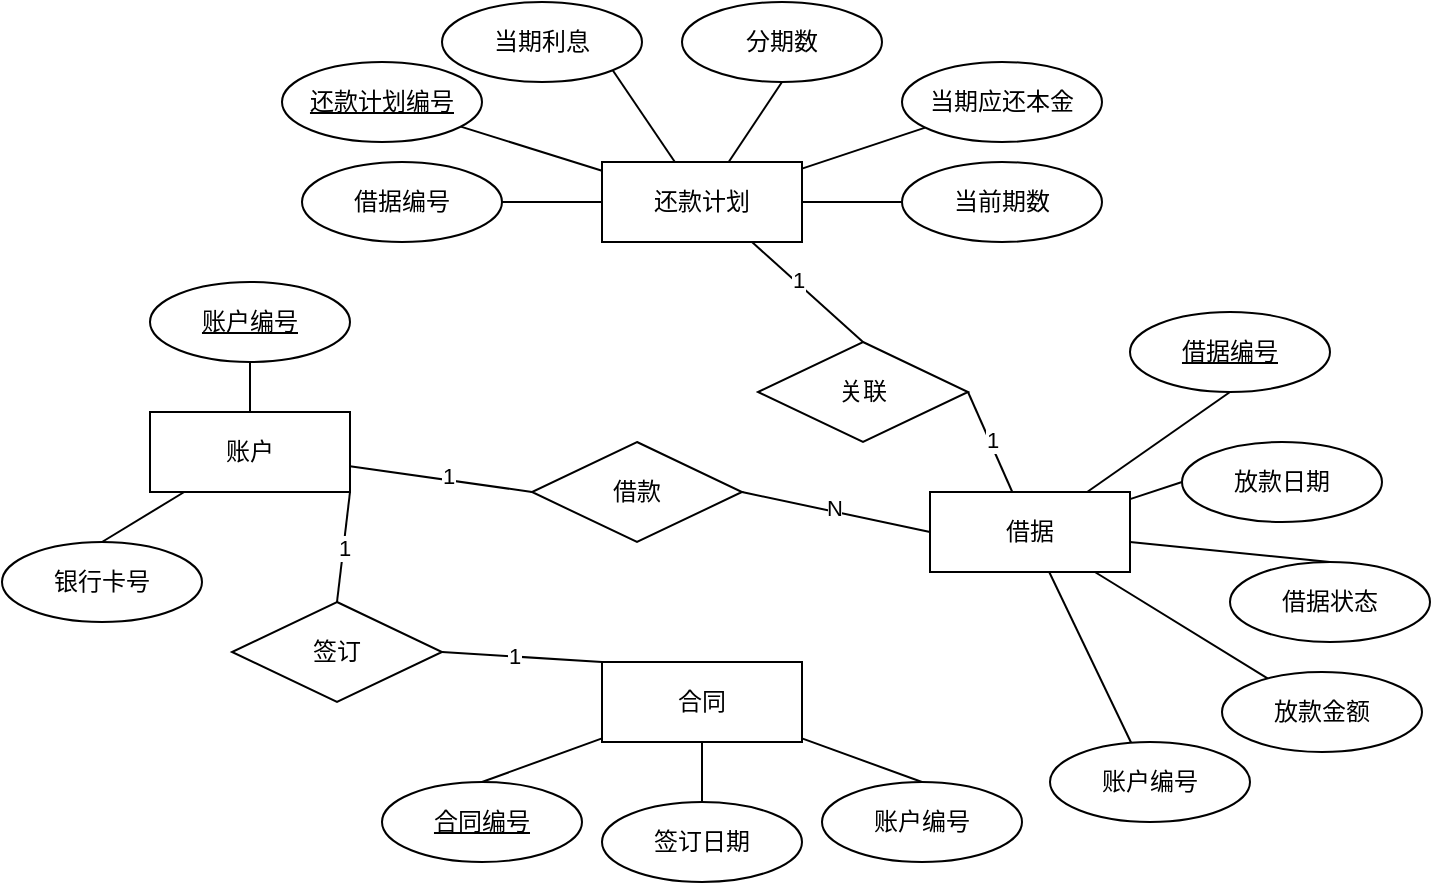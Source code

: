 <mxfile version="22.0.6" type="github">
  <diagram name="第 1 页" id="vjXB-SfW_l7SWCADPFd4">
    <mxGraphModel dx="1173" dy="772" grid="1" gridSize="10" guides="1" tooltips="1" connect="1" arrows="1" fold="1" page="1" pageScale="1" pageWidth="827" pageHeight="1169" math="0" shadow="0">
      <root>
        <mxCell id="0" />
        <mxCell id="1" parent="0" />
        <mxCell id="PWWYntIkdXANuu-mSkj--8" style="rounded=0;orthogonalLoop=1;jettySize=auto;html=1;entryX=0.5;entryY=1;entryDx=0;entryDy=0;endArrow=none;endFill=0;" parent="1" source="PWWYntIkdXANuu-mSkj--1" target="PWWYntIkdXANuu-mSkj--5" edge="1">
          <mxGeometry relative="1" as="geometry" />
        </mxCell>
        <mxCell id="PWWYntIkdXANuu-mSkj--9" style="rounded=0;orthogonalLoop=1;jettySize=auto;html=1;entryX=0.5;entryY=0;entryDx=0;entryDy=0;endArrow=none;endFill=0;" parent="1" source="PWWYntIkdXANuu-mSkj--1" target="PWWYntIkdXANuu-mSkj--7" edge="1">
          <mxGeometry relative="1" as="geometry" />
        </mxCell>
        <mxCell id="PWWYntIkdXANuu-mSkj--49" style="rounded=0;orthogonalLoop=1;jettySize=auto;html=1;entryX=0;entryY=0.5;entryDx=0;entryDy=0;endArrow=none;endFill=0;" parent="1" source="PWWYntIkdXANuu-mSkj--1" target="PWWYntIkdXANuu-mSkj--48" edge="1">
          <mxGeometry relative="1" as="geometry" />
        </mxCell>
        <mxCell id="PWWYntIkdXANuu-mSkj--51" value="1" style="edgeLabel;html=1;align=center;verticalAlign=middle;resizable=0;points=[];" parent="PWWYntIkdXANuu-mSkj--49" vertex="1" connectable="0">
          <mxGeometry x="0.051" y="2" relative="1" as="geometry">
            <mxPoint as="offset" />
          </mxGeometry>
        </mxCell>
        <mxCell id="PWWYntIkdXANuu-mSkj--1" value="账户" style="whiteSpace=wrap;html=1;align=center;" parent="1" vertex="1">
          <mxGeometry x="124" y="415" width="100" height="40" as="geometry" />
        </mxCell>
        <mxCell id="PWWYntIkdXANuu-mSkj--25" style="rounded=0;orthogonalLoop=1;jettySize=auto;html=1;entryX=0.5;entryY=1;entryDx=0;entryDy=0;endArrow=none;endFill=0;" parent="1" source="PWWYntIkdXANuu-mSkj--2" target="PWWYntIkdXANuu-mSkj--23" edge="1">
          <mxGeometry relative="1" as="geometry" />
        </mxCell>
        <mxCell id="PWWYntIkdXANuu-mSkj--26" style="rounded=0;orthogonalLoop=1;jettySize=auto;html=1;entryX=0;entryY=0.5;entryDx=0;entryDy=0;endArrow=none;endFill=0;" parent="1" source="PWWYntIkdXANuu-mSkj--2" target="PWWYntIkdXANuu-mSkj--27" edge="1">
          <mxGeometry relative="1" as="geometry">
            <mxPoint x="694" y="455" as="targetPoint" />
          </mxGeometry>
        </mxCell>
        <mxCell id="PWWYntIkdXANuu-mSkj--29" style="rounded=0;orthogonalLoop=1;jettySize=auto;html=1;entryX=0.5;entryY=0;entryDx=0;entryDy=0;endArrow=none;endFill=0;" parent="1" source="PWWYntIkdXANuu-mSkj--2" target="PWWYntIkdXANuu-mSkj--28" edge="1">
          <mxGeometry relative="1" as="geometry" />
        </mxCell>
        <mxCell id="PWWYntIkdXANuu-mSkj--32" style="rounded=0;orthogonalLoop=1;jettySize=auto;html=1;endArrow=none;endFill=0;" parent="1" source="PWWYntIkdXANuu-mSkj--2" target="PWWYntIkdXANuu-mSkj--30" edge="1">
          <mxGeometry relative="1" as="geometry" />
        </mxCell>
        <mxCell id="PWWYntIkdXANuu-mSkj--34" style="rounded=0;orthogonalLoop=1;jettySize=auto;html=1;endArrow=none;endFill=0;" parent="1" source="PWWYntIkdXANuu-mSkj--2" target="PWWYntIkdXANuu-mSkj--33" edge="1">
          <mxGeometry relative="1" as="geometry" />
        </mxCell>
        <mxCell id="PWWYntIkdXANuu-mSkj--54" style="rounded=0;orthogonalLoop=1;jettySize=auto;html=1;entryX=1;entryY=0.5;entryDx=0;entryDy=0;endArrow=none;endFill=0;" parent="1" source="PWWYntIkdXANuu-mSkj--2" target="PWWYntIkdXANuu-mSkj--53" edge="1">
          <mxGeometry relative="1" as="geometry" />
        </mxCell>
        <mxCell id="PWWYntIkdXANuu-mSkj--60" value="1" style="edgeLabel;html=1;align=center;verticalAlign=middle;resizable=0;points=[];" parent="PWWYntIkdXANuu-mSkj--54" vertex="1" connectable="0">
          <mxGeometry x="0.017" y="-1" relative="1" as="geometry">
            <mxPoint as="offset" />
          </mxGeometry>
        </mxCell>
        <mxCell id="PWWYntIkdXANuu-mSkj--2" value="借据" style="whiteSpace=wrap;html=1;align=center;" parent="1" vertex="1">
          <mxGeometry x="514" y="455" width="100" height="40" as="geometry" />
        </mxCell>
        <mxCell id="PWWYntIkdXANuu-mSkj--15" style="rounded=0;orthogonalLoop=1;jettySize=auto;html=1;endArrow=none;endFill=0;" parent="1" source="PWWYntIkdXANuu-mSkj--3" target="PWWYntIkdXANuu-mSkj--10" edge="1">
          <mxGeometry relative="1" as="geometry" />
        </mxCell>
        <mxCell id="PWWYntIkdXANuu-mSkj--16" style="rounded=0;orthogonalLoop=1;jettySize=auto;html=1;entryX=0.5;entryY=1;entryDx=0;entryDy=0;endArrow=none;endFill=0;" parent="1" source="PWWYntIkdXANuu-mSkj--3" target="PWWYntIkdXANuu-mSkj--12" edge="1">
          <mxGeometry relative="1" as="geometry" />
        </mxCell>
        <mxCell id="PWWYntIkdXANuu-mSkj--17" style="rounded=0;orthogonalLoop=1;jettySize=auto;html=1;endArrow=none;endFill=0;" parent="1" source="PWWYntIkdXANuu-mSkj--3" target="PWWYntIkdXANuu-mSkj--14" edge="1">
          <mxGeometry relative="1" as="geometry" />
        </mxCell>
        <mxCell id="PWWYntIkdXANuu-mSkj--18" style="rounded=0;orthogonalLoop=1;jettySize=auto;html=1;entryX=0;entryY=0.5;entryDx=0;entryDy=0;endArrow=none;endFill=0;" parent="1" source="PWWYntIkdXANuu-mSkj--3" target="PWWYntIkdXANuu-mSkj--13" edge="1">
          <mxGeometry relative="1" as="geometry" />
        </mxCell>
        <mxCell id="PWWYntIkdXANuu-mSkj--20" style="rounded=0;orthogonalLoop=1;jettySize=auto;html=1;entryX=1;entryY=1;entryDx=0;entryDy=0;endArrow=none;endFill=0;" parent="1" source="PWWYntIkdXANuu-mSkj--3" target="PWWYntIkdXANuu-mSkj--19" edge="1">
          <mxGeometry relative="1" as="geometry" />
        </mxCell>
        <mxCell id="PWWYntIkdXANuu-mSkj--57" style="rounded=0;orthogonalLoop=1;jettySize=auto;html=1;entryX=1;entryY=0.5;entryDx=0;entryDy=0;endArrow=none;endFill=0;" parent="1" source="PWWYntIkdXANuu-mSkj--3" target="PWWYntIkdXANuu-mSkj--56" edge="1">
          <mxGeometry relative="1" as="geometry" />
        </mxCell>
        <mxCell id="PWWYntIkdXANuu-mSkj--3" value="还款计划" style="whiteSpace=wrap;html=1;align=center;" parent="1" vertex="1">
          <mxGeometry x="350" y="290" width="100" height="40" as="geometry" />
        </mxCell>
        <mxCell id="PWWYntIkdXANuu-mSkj--5" value="账户编号" style="ellipse;whiteSpace=wrap;html=1;align=center;fontStyle=4;" parent="1" vertex="1">
          <mxGeometry x="124" y="350" width="100" height="40" as="geometry" />
        </mxCell>
        <mxCell id="PWWYntIkdXANuu-mSkj--7" value="银行卡号" style="ellipse;whiteSpace=wrap;html=1;align=center;" parent="1" vertex="1">
          <mxGeometry x="50" y="480" width="100" height="40" as="geometry" />
        </mxCell>
        <mxCell id="PWWYntIkdXANuu-mSkj--10" value="还款计划编号" style="ellipse;whiteSpace=wrap;html=1;align=center;fontStyle=4;" parent="1" vertex="1">
          <mxGeometry x="190" y="240" width="100" height="40" as="geometry" />
        </mxCell>
        <mxCell id="PWWYntIkdXANuu-mSkj--12" value="分期数" style="ellipse;whiteSpace=wrap;html=1;align=center;" parent="1" vertex="1">
          <mxGeometry x="390" y="210" width="100" height="40" as="geometry" />
        </mxCell>
        <mxCell id="PWWYntIkdXANuu-mSkj--13" value="当前期数" style="ellipse;whiteSpace=wrap;html=1;align=center;" parent="1" vertex="1">
          <mxGeometry x="500" y="290" width="100" height="40" as="geometry" />
        </mxCell>
        <mxCell id="PWWYntIkdXANuu-mSkj--14" value="当期应还本金" style="ellipse;whiteSpace=wrap;html=1;align=center;" parent="1" vertex="1">
          <mxGeometry x="500" y="240" width="100" height="40" as="geometry" />
        </mxCell>
        <mxCell id="PWWYntIkdXANuu-mSkj--19" value="当期利息" style="ellipse;whiteSpace=wrap;html=1;align=center;" parent="1" vertex="1">
          <mxGeometry x="270" y="210" width="100" height="40" as="geometry" />
        </mxCell>
        <mxCell id="PWWYntIkdXANuu-mSkj--23" value="借据编号" style="ellipse;whiteSpace=wrap;html=1;align=center;fontStyle=4;" parent="1" vertex="1">
          <mxGeometry x="614" y="365" width="100" height="40" as="geometry" />
        </mxCell>
        <mxCell id="PWWYntIkdXANuu-mSkj--27" value="放款日期" style="ellipse;whiteSpace=wrap;html=1;align=center;" parent="1" vertex="1">
          <mxGeometry x="640" y="430" width="100" height="40" as="geometry" />
        </mxCell>
        <mxCell id="PWWYntIkdXANuu-mSkj--28" value="借据状态" style="ellipse;whiteSpace=wrap;html=1;align=center;" parent="1" vertex="1">
          <mxGeometry x="664" y="490" width="100" height="40" as="geometry" />
        </mxCell>
        <mxCell id="PWWYntIkdXANuu-mSkj--30" value="放款金额" style="ellipse;whiteSpace=wrap;html=1;align=center;" parent="1" vertex="1">
          <mxGeometry x="660" y="545" width="100" height="40" as="geometry" />
        </mxCell>
        <mxCell id="PWWYntIkdXANuu-mSkj--33" value="账户编号" style="ellipse;whiteSpace=wrap;html=1;align=center;" parent="1" vertex="1">
          <mxGeometry x="574" y="580" width="100" height="40" as="geometry" />
        </mxCell>
        <mxCell id="PWWYntIkdXANuu-mSkj--40" style="rounded=0;orthogonalLoop=1;jettySize=auto;html=1;entryX=0.5;entryY=0;entryDx=0;entryDy=0;endArrow=none;endFill=0;" parent="1" source="PWWYntIkdXANuu-mSkj--35" target="PWWYntIkdXANuu-mSkj--36" edge="1">
          <mxGeometry relative="1" as="geometry" />
        </mxCell>
        <mxCell id="PWWYntIkdXANuu-mSkj--41" value="" style="rounded=0;orthogonalLoop=1;jettySize=auto;html=1;endArrow=none;endFill=0;" parent="1" source="PWWYntIkdXANuu-mSkj--35" target="PWWYntIkdXANuu-mSkj--39" edge="1">
          <mxGeometry relative="1" as="geometry" />
        </mxCell>
        <mxCell id="PWWYntIkdXANuu-mSkj--42" style="rounded=0;orthogonalLoop=1;jettySize=auto;html=1;entryX=0.5;entryY=0;entryDx=0;entryDy=0;endArrow=none;endFill=0;" parent="1" source="PWWYntIkdXANuu-mSkj--35" target="PWWYntIkdXANuu-mSkj--37" edge="1">
          <mxGeometry relative="1" as="geometry" />
        </mxCell>
        <mxCell id="PWWYntIkdXANuu-mSkj--44" value="" style="rounded=0;orthogonalLoop=1;jettySize=auto;html=1;endArrow=none;endFill=0;exitX=0;exitY=0;exitDx=0;exitDy=0;entryX=1;entryY=0.5;entryDx=0;entryDy=0;" parent="1" source="PWWYntIkdXANuu-mSkj--35" target="PWWYntIkdXANuu-mSkj--43" edge="1">
          <mxGeometry relative="1" as="geometry" />
        </mxCell>
        <mxCell id="PWWYntIkdXANuu-mSkj--46" value="1" style="edgeLabel;html=1;align=center;verticalAlign=middle;resizable=0;points=[];" parent="PWWYntIkdXANuu-mSkj--44" vertex="1" connectable="0">
          <mxGeometry x="0.113" relative="1" as="geometry">
            <mxPoint as="offset" />
          </mxGeometry>
        </mxCell>
        <mxCell id="PWWYntIkdXANuu-mSkj--35" value="合同" style="whiteSpace=wrap;html=1;align=center;" parent="1" vertex="1">
          <mxGeometry x="350" y="540" width="100" height="40" as="geometry" />
        </mxCell>
        <mxCell id="PWWYntIkdXANuu-mSkj--36" value="合同编号" style="ellipse;whiteSpace=wrap;html=1;align=center;fontStyle=4;" parent="1" vertex="1">
          <mxGeometry x="240" y="600" width="100" height="40" as="geometry" />
        </mxCell>
        <mxCell id="PWWYntIkdXANuu-mSkj--37" value="账户编号" style="ellipse;whiteSpace=wrap;html=1;align=center;" parent="1" vertex="1">
          <mxGeometry x="460" y="600" width="100" height="40" as="geometry" />
        </mxCell>
        <mxCell id="PWWYntIkdXANuu-mSkj--39" value="签订日期" style="ellipse;whiteSpace=wrap;html=1;align=center;" parent="1" vertex="1">
          <mxGeometry x="350" y="610" width="100" height="40" as="geometry" />
        </mxCell>
        <mxCell id="PWWYntIkdXANuu-mSkj--45" style="rounded=0;orthogonalLoop=1;jettySize=auto;html=1;entryX=1;entryY=1;entryDx=0;entryDy=0;endArrow=none;endFill=0;exitX=0.5;exitY=0;exitDx=0;exitDy=0;" parent="1" source="PWWYntIkdXANuu-mSkj--43" target="PWWYntIkdXANuu-mSkj--1" edge="1">
          <mxGeometry relative="1" as="geometry" />
        </mxCell>
        <mxCell id="PWWYntIkdXANuu-mSkj--47" value="1" style="edgeLabel;html=1;align=center;verticalAlign=middle;resizable=0;points=[];" parent="PWWYntIkdXANuu-mSkj--45" vertex="1" connectable="0">
          <mxGeometry x="-0.009" relative="1" as="geometry">
            <mxPoint as="offset" />
          </mxGeometry>
        </mxCell>
        <mxCell id="PWWYntIkdXANuu-mSkj--43" value="签订" style="shape=rhombus;perimeter=rhombusPerimeter;whiteSpace=wrap;html=1;align=center;" parent="1" vertex="1">
          <mxGeometry x="165" y="510" width="105" height="50" as="geometry" />
        </mxCell>
        <mxCell id="PWWYntIkdXANuu-mSkj--50" style="rounded=0;orthogonalLoop=1;jettySize=auto;html=1;entryX=0;entryY=0.5;entryDx=0;entryDy=0;endArrow=none;endFill=0;exitX=1;exitY=0.5;exitDx=0;exitDy=0;" parent="1" source="PWWYntIkdXANuu-mSkj--48" target="PWWYntIkdXANuu-mSkj--2" edge="1">
          <mxGeometry relative="1" as="geometry" />
        </mxCell>
        <mxCell id="PWWYntIkdXANuu-mSkj--52" value="N" style="edgeLabel;html=1;align=center;verticalAlign=middle;resizable=0;points=[];" parent="PWWYntIkdXANuu-mSkj--50" vertex="1" connectable="0">
          <mxGeometry x="-0.046" y="2" relative="1" as="geometry">
            <mxPoint as="offset" />
          </mxGeometry>
        </mxCell>
        <mxCell id="PWWYntIkdXANuu-mSkj--48" value="借款" style="shape=rhombus;perimeter=rhombusPerimeter;whiteSpace=wrap;html=1;align=center;" parent="1" vertex="1">
          <mxGeometry x="315" y="430" width="105" height="50" as="geometry" />
        </mxCell>
        <mxCell id="PWWYntIkdXANuu-mSkj--55" style="rounded=0;orthogonalLoop=1;jettySize=auto;html=1;endArrow=none;endFill=0;exitX=0.5;exitY=0;exitDx=0;exitDy=0;entryX=0.75;entryY=1;entryDx=0;entryDy=0;" parent="1" source="PWWYntIkdXANuu-mSkj--53" target="PWWYntIkdXANuu-mSkj--3" edge="1">
          <mxGeometry relative="1" as="geometry" />
        </mxCell>
        <mxCell id="PWWYntIkdXANuu-mSkj--59" value="1" style="edgeLabel;html=1;align=center;verticalAlign=middle;resizable=0;points=[];" parent="PWWYntIkdXANuu-mSkj--55" vertex="1" connectable="0">
          <mxGeometry x="0.214" y="-1" relative="1" as="geometry">
            <mxPoint as="offset" />
          </mxGeometry>
        </mxCell>
        <mxCell id="PWWYntIkdXANuu-mSkj--53" value="关联" style="shape=rhombus;perimeter=rhombusPerimeter;whiteSpace=wrap;html=1;align=center;" parent="1" vertex="1">
          <mxGeometry x="428" y="380" width="105" height="50" as="geometry" />
        </mxCell>
        <mxCell id="PWWYntIkdXANuu-mSkj--56" value="借据编号" style="ellipse;whiteSpace=wrap;html=1;align=center;" parent="1" vertex="1">
          <mxGeometry x="200" y="290" width="100" height="40" as="geometry" />
        </mxCell>
      </root>
    </mxGraphModel>
  </diagram>
</mxfile>

